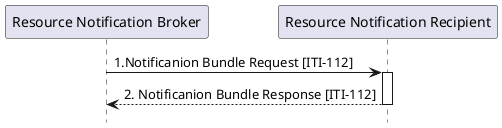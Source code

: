 @startuml
hide footbox

participant "Resource Notification Broker" as  Broker
participant "Resource Notification Recipient" as  Recipient


Broker -> Recipient : 1.Notificanion Bundle Request [ITI-112]
activate Recipient
Recipient --> Broker : 2. Notificanion Bundle Response [ITI-112]
deactivate Recipient

@enduml